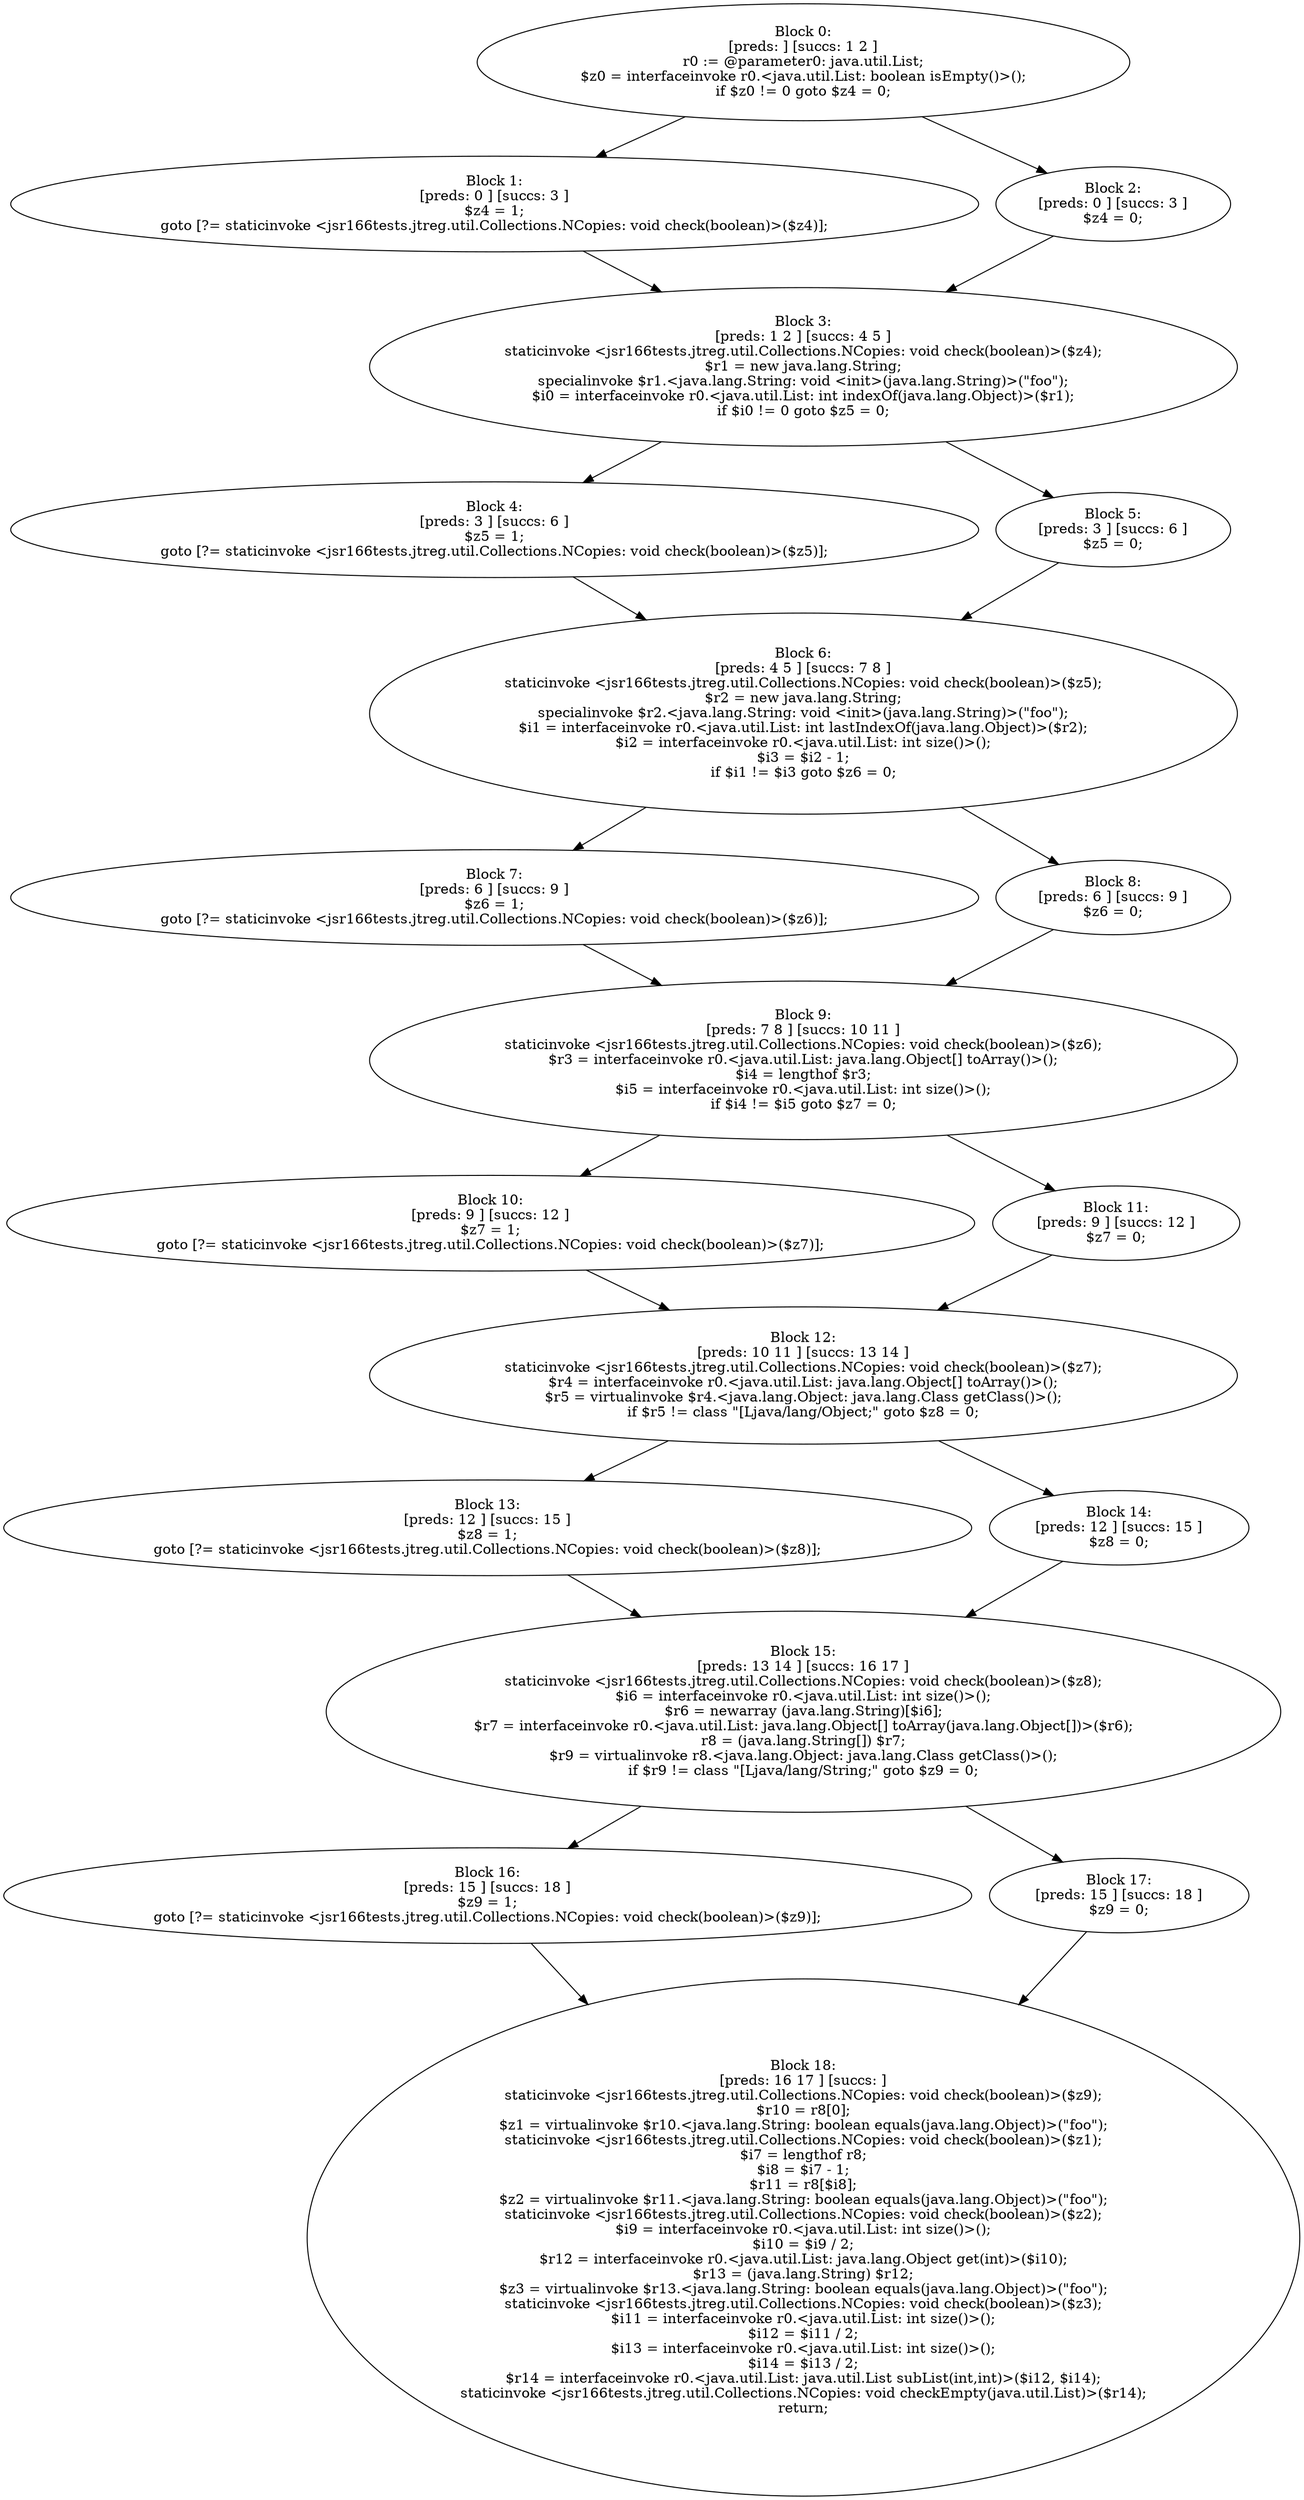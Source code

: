 digraph "unitGraph" {
    "Block 0:
[preds: ] [succs: 1 2 ]
r0 := @parameter0: java.util.List;
$z0 = interfaceinvoke r0.<java.util.List: boolean isEmpty()>();
if $z0 != 0 goto $z4 = 0;
"
    "Block 1:
[preds: 0 ] [succs: 3 ]
$z4 = 1;
goto [?= staticinvoke <jsr166tests.jtreg.util.Collections.NCopies: void check(boolean)>($z4)];
"
    "Block 2:
[preds: 0 ] [succs: 3 ]
$z4 = 0;
"
    "Block 3:
[preds: 1 2 ] [succs: 4 5 ]
staticinvoke <jsr166tests.jtreg.util.Collections.NCopies: void check(boolean)>($z4);
$r1 = new java.lang.String;
specialinvoke $r1.<java.lang.String: void <init>(java.lang.String)>(\"foo\");
$i0 = interfaceinvoke r0.<java.util.List: int indexOf(java.lang.Object)>($r1);
if $i0 != 0 goto $z5 = 0;
"
    "Block 4:
[preds: 3 ] [succs: 6 ]
$z5 = 1;
goto [?= staticinvoke <jsr166tests.jtreg.util.Collections.NCopies: void check(boolean)>($z5)];
"
    "Block 5:
[preds: 3 ] [succs: 6 ]
$z5 = 0;
"
    "Block 6:
[preds: 4 5 ] [succs: 7 8 ]
staticinvoke <jsr166tests.jtreg.util.Collections.NCopies: void check(boolean)>($z5);
$r2 = new java.lang.String;
specialinvoke $r2.<java.lang.String: void <init>(java.lang.String)>(\"foo\");
$i1 = interfaceinvoke r0.<java.util.List: int lastIndexOf(java.lang.Object)>($r2);
$i2 = interfaceinvoke r0.<java.util.List: int size()>();
$i3 = $i2 - 1;
if $i1 != $i3 goto $z6 = 0;
"
    "Block 7:
[preds: 6 ] [succs: 9 ]
$z6 = 1;
goto [?= staticinvoke <jsr166tests.jtreg.util.Collections.NCopies: void check(boolean)>($z6)];
"
    "Block 8:
[preds: 6 ] [succs: 9 ]
$z6 = 0;
"
    "Block 9:
[preds: 7 8 ] [succs: 10 11 ]
staticinvoke <jsr166tests.jtreg.util.Collections.NCopies: void check(boolean)>($z6);
$r3 = interfaceinvoke r0.<java.util.List: java.lang.Object[] toArray()>();
$i4 = lengthof $r3;
$i5 = interfaceinvoke r0.<java.util.List: int size()>();
if $i4 != $i5 goto $z7 = 0;
"
    "Block 10:
[preds: 9 ] [succs: 12 ]
$z7 = 1;
goto [?= staticinvoke <jsr166tests.jtreg.util.Collections.NCopies: void check(boolean)>($z7)];
"
    "Block 11:
[preds: 9 ] [succs: 12 ]
$z7 = 0;
"
    "Block 12:
[preds: 10 11 ] [succs: 13 14 ]
staticinvoke <jsr166tests.jtreg.util.Collections.NCopies: void check(boolean)>($z7);
$r4 = interfaceinvoke r0.<java.util.List: java.lang.Object[] toArray()>();
$r5 = virtualinvoke $r4.<java.lang.Object: java.lang.Class getClass()>();
if $r5 != class \"[Ljava/lang/Object;\" goto $z8 = 0;
"
    "Block 13:
[preds: 12 ] [succs: 15 ]
$z8 = 1;
goto [?= staticinvoke <jsr166tests.jtreg.util.Collections.NCopies: void check(boolean)>($z8)];
"
    "Block 14:
[preds: 12 ] [succs: 15 ]
$z8 = 0;
"
    "Block 15:
[preds: 13 14 ] [succs: 16 17 ]
staticinvoke <jsr166tests.jtreg.util.Collections.NCopies: void check(boolean)>($z8);
$i6 = interfaceinvoke r0.<java.util.List: int size()>();
$r6 = newarray (java.lang.String)[$i6];
$r7 = interfaceinvoke r0.<java.util.List: java.lang.Object[] toArray(java.lang.Object[])>($r6);
r8 = (java.lang.String[]) $r7;
$r9 = virtualinvoke r8.<java.lang.Object: java.lang.Class getClass()>();
if $r9 != class \"[Ljava/lang/String;\" goto $z9 = 0;
"
    "Block 16:
[preds: 15 ] [succs: 18 ]
$z9 = 1;
goto [?= staticinvoke <jsr166tests.jtreg.util.Collections.NCopies: void check(boolean)>($z9)];
"
    "Block 17:
[preds: 15 ] [succs: 18 ]
$z9 = 0;
"
    "Block 18:
[preds: 16 17 ] [succs: ]
staticinvoke <jsr166tests.jtreg.util.Collections.NCopies: void check(boolean)>($z9);
$r10 = r8[0];
$z1 = virtualinvoke $r10.<java.lang.String: boolean equals(java.lang.Object)>(\"foo\");
staticinvoke <jsr166tests.jtreg.util.Collections.NCopies: void check(boolean)>($z1);
$i7 = lengthof r8;
$i8 = $i7 - 1;
$r11 = r8[$i8];
$z2 = virtualinvoke $r11.<java.lang.String: boolean equals(java.lang.Object)>(\"foo\");
staticinvoke <jsr166tests.jtreg.util.Collections.NCopies: void check(boolean)>($z2);
$i9 = interfaceinvoke r0.<java.util.List: int size()>();
$i10 = $i9 / 2;
$r12 = interfaceinvoke r0.<java.util.List: java.lang.Object get(int)>($i10);
$r13 = (java.lang.String) $r12;
$z3 = virtualinvoke $r13.<java.lang.String: boolean equals(java.lang.Object)>(\"foo\");
staticinvoke <jsr166tests.jtreg.util.Collections.NCopies: void check(boolean)>($z3);
$i11 = interfaceinvoke r0.<java.util.List: int size()>();
$i12 = $i11 / 2;
$i13 = interfaceinvoke r0.<java.util.List: int size()>();
$i14 = $i13 / 2;
$r14 = interfaceinvoke r0.<java.util.List: java.util.List subList(int,int)>($i12, $i14);
staticinvoke <jsr166tests.jtreg.util.Collections.NCopies: void checkEmpty(java.util.List)>($r14);
return;
"
    "Block 0:
[preds: ] [succs: 1 2 ]
r0 := @parameter0: java.util.List;
$z0 = interfaceinvoke r0.<java.util.List: boolean isEmpty()>();
if $z0 != 0 goto $z4 = 0;
"->"Block 1:
[preds: 0 ] [succs: 3 ]
$z4 = 1;
goto [?= staticinvoke <jsr166tests.jtreg.util.Collections.NCopies: void check(boolean)>($z4)];
";
    "Block 0:
[preds: ] [succs: 1 2 ]
r0 := @parameter0: java.util.List;
$z0 = interfaceinvoke r0.<java.util.List: boolean isEmpty()>();
if $z0 != 0 goto $z4 = 0;
"->"Block 2:
[preds: 0 ] [succs: 3 ]
$z4 = 0;
";
    "Block 1:
[preds: 0 ] [succs: 3 ]
$z4 = 1;
goto [?= staticinvoke <jsr166tests.jtreg.util.Collections.NCopies: void check(boolean)>($z4)];
"->"Block 3:
[preds: 1 2 ] [succs: 4 5 ]
staticinvoke <jsr166tests.jtreg.util.Collections.NCopies: void check(boolean)>($z4);
$r1 = new java.lang.String;
specialinvoke $r1.<java.lang.String: void <init>(java.lang.String)>(\"foo\");
$i0 = interfaceinvoke r0.<java.util.List: int indexOf(java.lang.Object)>($r1);
if $i0 != 0 goto $z5 = 0;
";
    "Block 2:
[preds: 0 ] [succs: 3 ]
$z4 = 0;
"->"Block 3:
[preds: 1 2 ] [succs: 4 5 ]
staticinvoke <jsr166tests.jtreg.util.Collections.NCopies: void check(boolean)>($z4);
$r1 = new java.lang.String;
specialinvoke $r1.<java.lang.String: void <init>(java.lang.String)>(\"foo\");
$i0 = interfaceinvoke r0.<java.util.List: int indexOf(java.lang.Object)>($r1);
if $i0 != 0 goto $z5 = 0;
";
    "Block 3:
[preds: 1 2 ] [succs: 4 5 ]
staticinvoke <jsr166tests.jtreg.util.Collections.NCopies: void check(boolean)>($z4);
$r1 = new java.lang.String;
specialinvoke $r1.<java.lang.String: void <init>(java.lang.String)>(\"foo\");
$i0 = interfaceinvoke r0.<java.util.List: int indexOf(java.lang.Object)>($r1);
if $i0 != 0 goto $z5 = 0;
"->"Block 4:
[preds: 3 ] [succs: 6 ]
$z5 = 1;
goto [?= staticinvoke <jsr166tests.jtreg.util.Collections.NCopies: void check(boolean)>($z5)];
";
    "Block 3:
[preds: 1 2 ] [succs: 4 5 ]
staticinvoke <jsr166tests.jtreg.util.Collections.NCopies: void check(boolean)>($z4);
$r1 = new java.lang.String;
specialinvoke $r1.<java.lang.String: void <init>(java.lang.String)>(\"foo\");
$i0 = interfaceinvoke r0.<java.util.List: int indexOf(java.lang.Object)>($r1);
if $i0 != 0 goto $z5 = 0;
"->"Block 5:
[preds: 3 ] [succs: 6 ]
$z5 = 0;
";
    "Block 4:
[preds: 3 ] [succs: 6 ]
$z5 = 1;
goto [?= staticinvoke <jsr166tests.jtreg.util.Collections.NCopies: void check(boolean)>($z5)];
"->"Block 6:
[preds: 4 5 ] [succs: 7 8 ]
staticinvoke <jsr166tests.jtreg.util.Collections.NCopies: void check(boolean)>($z5);
$r2 = new java.lang.String;
specialinvoke $r2.<java.lang.String: void <init>(java.lang.String)>(\"foo\");
$i1 = interfaceinvoke r0.<java.util.List: int lastIndexOf(java.lang.Object)>($r2);
$i2 = interfaceinvoke r0.<java.util.List: int size()>();
$i3 = $i2 - 1;
if $i1 != $i3 goto $z6 = 0;
";
    "Block 5:
[preds: 3 ] [succs: 6 ]
$z5 = 0;
"->"Block 6:
[preds: 4 5 ] [succs: 7 8 ]
staticinvoke <jsr166tests.jtreg.util.Collections.NCopies: void check(boolean)>($z5);
$r2 = new java.lang.String;
specialinvoke $r2.<java.lang.String: void <init>(java.lang.String)>(\"foo\");
$i1 = interfaceinvoke r0.<java.util.List: int lastIndexOf(java.lang.Object)>($r2);
$i2 = interfaceinvoke r0.<java.util.List: int size()>();
$i3 = $i2 - 1;
if $i1 != $i3 goto $z6 = 0;
";
    "Block 6:
[preds: 4 5 ] [succs: 7 8 ]
staticinvoke <jsr166tests.jtreg.util.Collections.NCopies: void check(boolean)>($z5);
$r2 = new java.lang.String;
specialinvoke $r2.<java.lang.String: void <init>(java.lang.String)>(\"foo\");
$i1 = interfaceinvoke r0.<java.util.List: int lastIndexOf(java.lang.Object)>($r2);
$i2 = interfaceinvoke r0.<java.util.List: int size()>();
$i3 = $i2 - 1;
if $i1 != $i3 goto $z6 = 0;
"->"Block 7:
[preds: 6 ] [succs: 9 ]
$z6 = 1;
goto [?= staticinvoke <jsr166tests.jtreg.util.Collections.NCopies: void check(boolean)>($z6)];
";
    "Block 6:
[preds: 4 5 ] [succs: 7 8 ]
staticinvoke <jsr166tests.jtreg.util.Collections.NCopies: void check(boolean)>($z5);
$r2 = new java.lang.String;
specialinvoke $r2.<java.lang.String: void <init>(java.lang.String)>(\"foo\");
$i1 = interfaceinvoke r0.<java.util.List: int lastIndexOf(java.lang.Object)>($r2);
$i2 = interfaceinvoke r0.<java.util.List: int size()>();
$i3 = $i2 - 1;
if $i1 != $i3 goto $z6 = 0;
"->"Block 8:
[preds: 6 ] [succs: 9 ]
$z6 = 0;
";
    "Block 7:
[preds: 6 ] [succs: 9 ]
$z6 = 1;
goto [?= staticinvoke <jsr166tests.jtreg.util.Collections.NCopies: void check(boolean)>($z6)];
"->"Block 9:
[preds: 7 8 ] [succs: 10 11 ]
staticinvoke <jsr166tests.jtreg.util.Collections.NCopies: void check(boolean)>($z6);
$r3 = interfaceinvoke r0.<java.util.List: java.lang.Object[] toArray()>();
$i4 = lengthof $r3;
$i5 = interfaceinvoke r0.<java.util.List: int size()>();
if $i4 != $i5 goto $z7 = 0;
";
    "Block 8:
[preds: 6 ] [succs: 9 ]
$z6 = 0;
"->"Block 9:
[preds: 7 8 ] [succs: 10 11 ]
staticinvoke <jsr166tests.jtreg.util.Collections.NCopies: void check(boolean)>($z6);
$r3 = interfaceinvoke r0.<java.util.List: java.lang.Object[] toArray()>();
$i4 = lengthof $r3;
$i5 = interfaceinvoke r0.<java.util.List: int size()>();
if $i4 != $i5 goto $z7 = 0;
";
    "Block 9:
[preds: 7 8 ] [succs: 10 11 ]
staticinvoke <jsr166tests.jtreg.util.Collections.NCopies: void check(boolean)>($z6);
$r3 = interfaceinvoke r0.<java.util.List: java.lang.Object[] toArray()>();
$i4 = lengthof $r3;
$i5 = interfaceinvoke r0.<java.util.List: int size()>();
if $i4 != $i5 goto $z7 = 0;
"->"Block 10:
[preds: 9 ] [succs: 12 ]
$z7 = 1;
goto [?= staticinvoke <jsr166tests.jtreg.util.Collections.NCopies: void check(boolean)>($z7)];
";
    "Block 9:
[preds: 7 8 ] [succs: 10 11 ]
staticinvoke <jsr166tests.jtreg.util.Collections.NCopies: void check(boolean)>($z6);
$r3 = interfaceinvoke r0.<java.util.List: java.lang.Object[] toArray()>();
$i4 = lengthof $r3;
$i5 = interfaceinvoke r0.<java.util.List: int size()>();
if $i4 != $i5 goto $z7 = 0;
"->"Block 11:
[preds: 9 ] [succs: 12 ]
$z7 = 0;
";
    "Block 10:
[preds: 9 ] [succs: 12 ]
$z7 = 1;
goto [?= staticinvoke <jsr166tests.jtreg.util.Collections.NCopies: void check(boolean)>($z7)];
"->"Block 12:
[preds: 10 11 ] [succs: 13 14 ]
staticinvoke <jsr166tests.jtreg.util.Collections.NCopies: void check(boolean)>($z7);
$r4 = interfaceinvoke r0.<java.util.List: java.lang.Object[] toArray()>();
$r5 = virtualinvoke $r4.<java.lang.Object: java.lang.Class getClass()>();
if $r5 != class \"[Ljava/lang/Object;\" goto $z8 = 0;
";
    "Block 11:
[preds: 9 ] [succs: 12 ]
$z7 = 0;
"->"Block 12:
[preds: 10 11 ] [succs: 13 14 ]
staticinvoke <jsr166tests.jtreg.util.Collections.NCopies: void check(boolean)>($z7);
$r4 = interfaceinvoke r0.<java.util.List: java.lang.Object[] toArray()>();
$r5 = virtualinvoke $r4.<java.lang.Object: java.lang.Class getClass()>();
if $r5 != class \"[Ljava/lang/Object;\" goto $z8 = 0;
";
    "Block 12:
[preds: 10 11 ] [succs: 13 14 ]
staticinvoke <jsr166tests.jtreg.util.Collections.NCopies: void check(boolean)>($z7);
$r4 = interfaceinvoke r0.<java.util.List: java.lang.Object[] toArray()>();
$r5 = virtualinvoke $r4.<java.lang.Object: java.lang.Class getClass()>();
if $r5 != class \"[Ljava/lang/Object;\" goto $z8 = 0;
"->"Block 13:
[preds: 12 ] [succs: 15 ]
$z8 = 1;
goto [?= staticinvoke <jsr166tests.jtreg.util.Collections.NCopies: void check(boolean)>($z8)];
";
    "Block 12:
[preds: 10 11 ] [succs: 13 14 ]
staticinvoke <jsr166tests.jtreg.util.Collections.NCopies: void check(boolean)>($z7);
$r4 = interfaceinvoke r0.<java.util.List: java.lang.Object[] toArray()>();
$r5 = virtualinvoke $r4.<java.lang.Object: java.lang.Class getClass()>();
if $r5 != class \"[Ljava/lang/Object;\" goto $z8 = 0;
"->"Block 14:
[preds: 12 ] [succs: 15 ]
$z8 = 0;
";
    "Block 13:
[preds: 12 ] [succs: 15 ]
$z8 = 1;
goto [?= staticinvoke <jsr166tests.jtreg.util.Collections.NCopies: void check(boolean)>($z8)];
"->"Block 15:
[preds: 13 14 ] [succs: 16 17 ]
staticinvoke <jsr166tests.jtreg.util.Collections.NCopies: void check(boolean)>($z8);
$i6 = interfaceinvoke r0.<java.util.List: int size()>();
$r6 = newarray (java.lang.String)[$i6];
$r7 = interfaceinvoke r0.<java.util.List: java.lang.Object[] toArray(java.lang.Object[])>($r6);
r8 = (java.lang.String[]) $r7;
$r9 = virtualinvoke r8.<java.lang.Object: java.lang.Class getClass()>();
if $r9 != class \"[Ljava/lang/String;\" goto $z9 = 0;
";
    "Block 14:
[preds: 12 ] [succs: 15 ]
$z8 = 0;
"->"Block 15:
[preds: 13 14 ] [succs: 16 17 ]
staticinvoke <jsr166tests.jtreg.util.Collections.NCopies: void check(boolean)>($z8);
$i6 = interfaceinvoke r0.<java.util.List: int size()>();
$r6 = newarray (java.lang.String)[$i6];
$r7 = interfaceinvoke r0.<java.util.List: java.lang.Object[] toArray(java.lang.Object[])>($r6);
r8 = (java.lang.String[]) $r7;
$r9 = virtualinvoke r8.<java.lang.Object: java.lang.Class getClass()>();
if $r9 != class \"[Ljava/lang/String;\" goto $z9 = 0;
";
    "Block 15:
[preds: 13 14 ] [succs: 16 17 ]
staticinvoke <jsr166tests.jtreg.util.Collections.NCopies: void check(boolean)>($z8);
$i6 = interfaceinvoke r0.<java.util.List: int size()>();
$r6 = newarray (java.lang.String)[$i6];
$r7 = interfaceinvoke r0.<java.util.List: java.lang.Object[] toArray(java.lang.Object[])>($r6);
r8 = (java.lang.String[]) $r7;
$r9 = virtualinvoke r8.<java.lang.Object: java.lang.Class getClass()>();
if $r9 != class \"[Ljava/lang/String;\" goto $z9 = 0;
"->"Block 16:
[preds: 15 ] [succs: 18 ]
$z9 = 1;
goto [?= staticinvoke <jsr166tests.jtreg.util.Collections.NCopies: void check(boolean)>($z9)];
";
    "Block 15:
[preds: 13 14 ] [succs: 16 17 ]
staticinvoke <jsr166tests.jtreg.util.Collections.NCopies: void check(boolean)>($z8);
$i6 = interfaceinvoke r0.<java.util.List: int size()>();
$r6 = newarray (java.lang.String)[$i6];
$r7 = interfaceinvoke r0.<java.util.List: java.lang.Object[] toArray(java.lang.Object[])>($r6);
r8 = (java.lang.String[]) $r7;
$r9 = virtualinvoke r8.<java.lang.Object: java.lang.Class getClass()>();
if $r9 != class \"[Ljava/lang/String;\" goto $z9 = 0;
"->"Block 17:
[preds: 15 ] [succs: 18 ]
$z9 = 0;
";
    "Block 16:
[preds: 15 ] [succs: 18 ]
$z9 = 1;
goto [?= staticinvoke <jsr166tests.jtreg.util.Collections.NCopies: void check(boolean)>($z9)];
"->"Block 18:
[preds: 16 17 ] [succs: ]
staticinvoke <jsr166tests.jtreg.util.Collections.NCopies: void check(boolean)>($z9);
$r10 = r8[0];
$z1 = virtualinvoke $r10.<java.lang.String: boolean equals(java.lang.Object)>(\"foo\");
staticinvoke <jsr166tests.jtreg.util.Collections.NCopies: void check(boolean)>($z1);
$i7 = lengthof r8;
$i8 = $i7 - 1;
$r11 = r8[$i8];
$z2 = virtualinvoke $r11.<java.lang.String: boolean equals(java.lang.Object)>(\"foo\");
staticinvoke <jsr166tests.jtreg.util.Collections.NCopies: void check(boolean)>($z2);
$i9 = interfaceinvoke r0.<java.util.List: int size()>();
$i10 = $i9 / 2;
$r12 = interfaceinvoke r0.<java.util.List: java.lang.Object get(int)>($i10);
$r13 = (java.lang.String) $r12;
$z3 = virtualinvoke $r13.<java.lang.String: boolean equals(java.lang.Object)>(\"foo\");
staticinvoke <jsr166tests.jtreg.util.Collections.NCopies: void check(boolean)>($z3);
$i11 = interfaceinvoke r0.<java.util.List: int size()>();
$i12 = $i11 / 2;
$i13 = interfaceinvoke r0.<java.util.List: int size()>();
$i14 = $i13 / 2;
$r14 = interfaceinvoke r0.<java.util.List: java.util.List subList(int,int)>($i12, $i14);
staticinvoke <jsr166tests.jtreg.util.Collections.NCopies: void checkEmpty(java.util.List)>($r14);
return;
";
    "Block 17:
[preds: 15 ] [succs: 18 ]
$z9 = 0;
"->"Block 18:
[preds: 16 17 ] [succs: ]
staticinvoke <jsr166tests.jtreg.util.Collections.NCopies: void check(boolean)>($z9);
$r10 = r8[0];
$z1 = virtualinvoke $r10.<java.lang.String: boolean equals(java.lang.Object)>(\"foo\");
staticinvoke <jsr166tests.jtreg.util.Collections.NCopies: void check(boolean)>($z1);
$i7 = lengthof r8;
$i8 = $i7 - 1;
$r11 = r8[$i8];
$z2 = virtualinvoke $r11.<java.lang.String: boolean equals(java.lang.Object)>(\"foo\");
staticinvoke <jsr166tests.jtreg.util.Collections.NCopies: void check(boolean)>($z2);
$i9 = interfaceinvoke r0.<java.util.List: int size()>();
$i10 = $i9 / 2;
$r12 = interfaceinvoke r0.<java.util.List: java.lang.Object get(int)>($i10);
$r13 = (java.lang.String) $r12;
$z3 = virtualinvoke $r13.<java.lang.String: boolean equals(java.lang.Object)>(\"foo\");
staticinvoke <jsr166tests.jtreg.util.Collections.NCopies: void check(boolean)>($z3);
$i11 = interfaceinvoke r0.<java.util.List: int size()>();
$i12 = $i11 / 2;
$i13 = interfaceinvoke r0.<java.util.List: int size()>();
$i14 = $i13 / 2;
$r14 = interfaceinvoke r0.<java.util.List: java.util.List subList(int,int)>($i12, $i14);
staticinvoke <jsr166tests.jtreg.util.Collections.NCopies: void checkEmpty(java.util.List)>($r14);
return;
";
}
